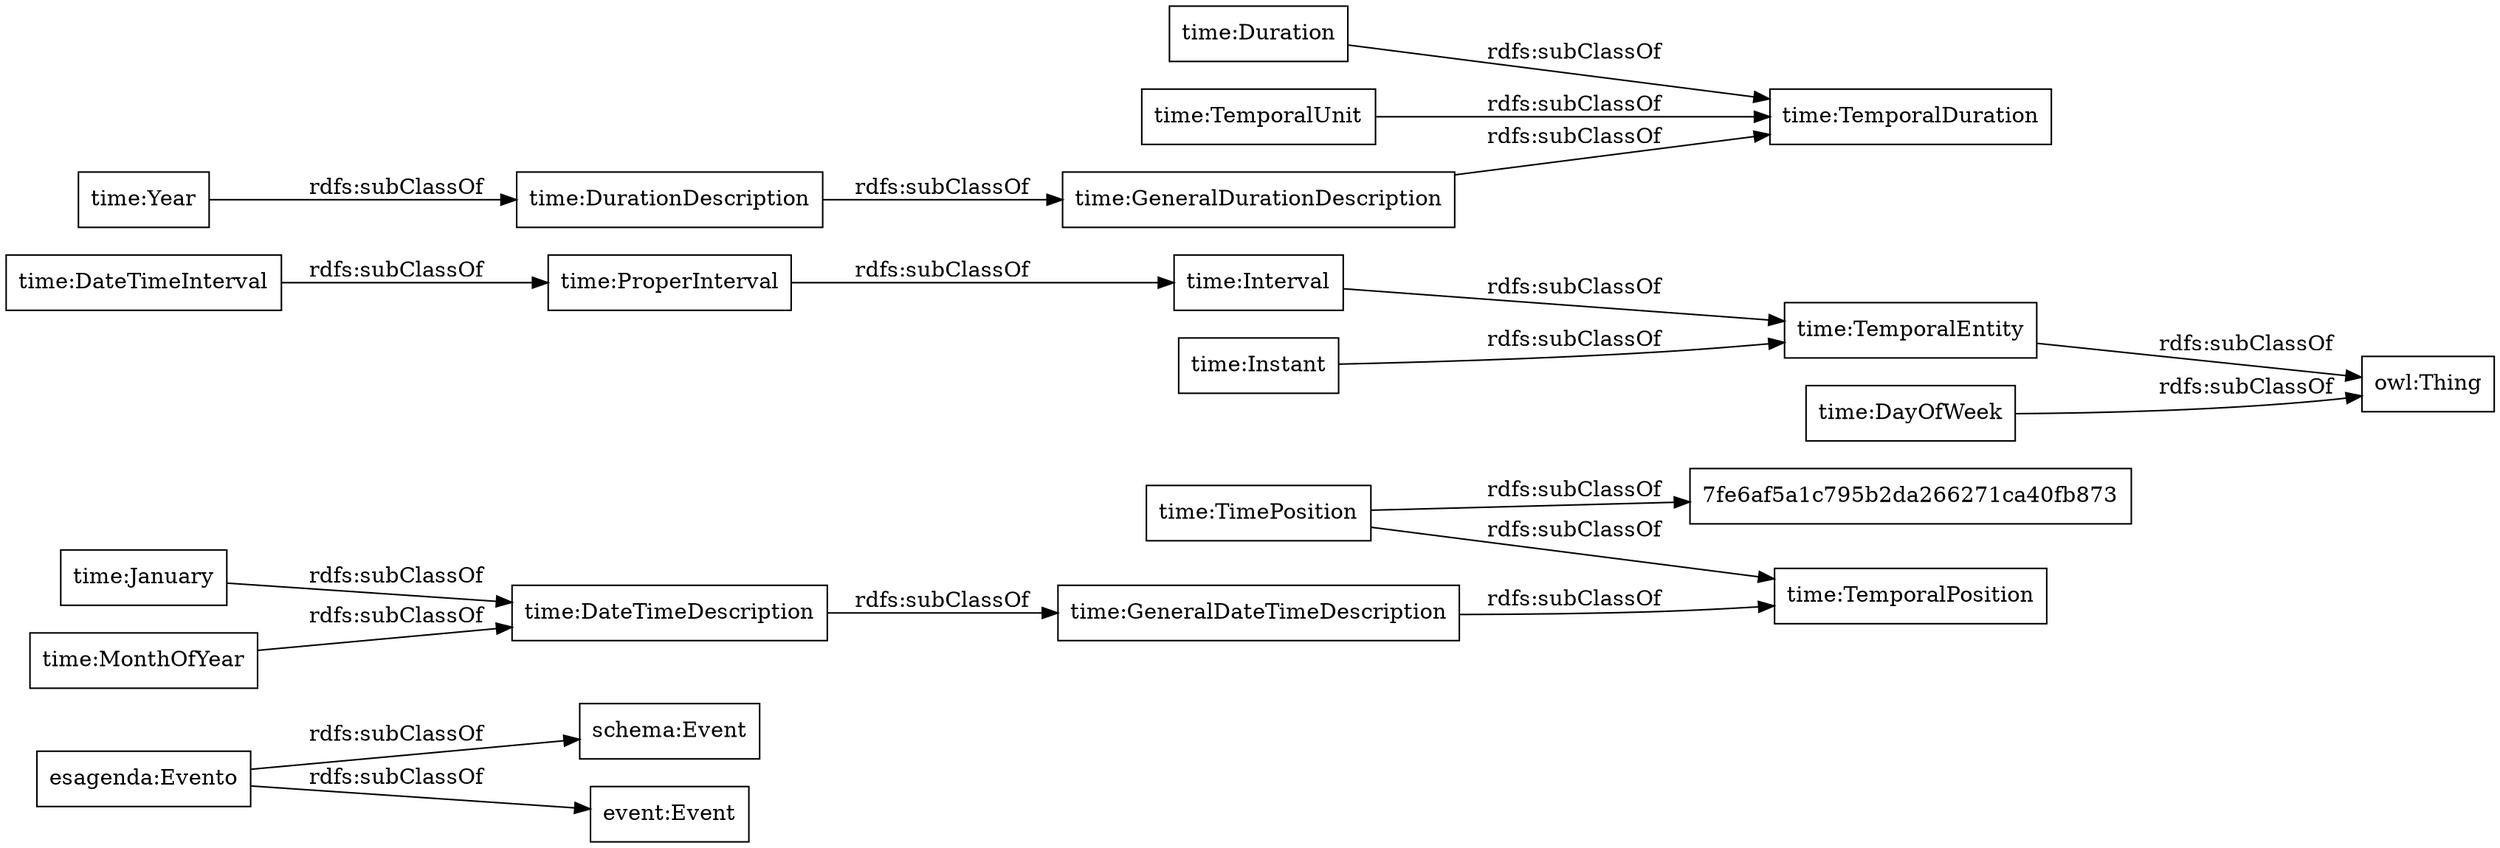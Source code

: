 digraph ar2dtool_diagram { 
rankdir=LR;
size="1000"
node [shape = rectangle, color="black"]; "esagenda:Evento" "schema:Event" "event:Event" "time:GeneralDateTimeDescription" "time:DateTimeInterval" "time:DurationDescription" "time:TemporalDuration" "time:Duration" "time:GeneralDurationDescription" "time:January" "time:ProperInterval" "7fe6af5a1c795b2da266271ca40fb873" "time:TimePosition" "time:TemporalPosition" "time:Interval" "time:TemporalEntity" "time:Year" "time:MonthOfYear" "time:DateTimeDescription" "time:TemporalUnit" "time:Instant" "time:DayOfWeek" ; /*classes style*/
	"time:TemporalEntity" -> "owl:Thing" [ label = "rdfs:subClassOf" ];
	"time:DateTimeInterval" -> "time:ProperInterval" [ label = "rdfs:subClassOf" ];
	"time:DayOfWeek" -> "owl:Thing" [ label = "rdfs:subClassOf" ];
	"time:TemporalUnit" -> "time:TemporalDuration" [ label = "rdfs:subClassOf" ];
	"time:Year" -> "time:DurationDescription" [ label = "rdfs:subClassOf" ];
	"time:Interval" -> "time:TemporalEntity" [ label = "rdfs:subClassOf" ];
	"time:MonthOfYear" -> "time:DateTimeDescription" [ label = "rdfs:subClassOf" ];
	"time:GeneralDurationDescription" -> "time:TemporalDuration" [ label = "rdfs:subClassOf" ];
	"time:GeneralDateTimeDescription" -> "time:TemporalPosition" [ label = "rdfs:subClassOf" ];
	"time:DateTimeDescription" -> "time:GeneralDateTimeDescription" [ label = "rdfs:subClassOf" ];
	"time:DurationDescription" -> "time:GeneralDurationDescription" [ label = "rdfs:subClassOf" ];
	"time:TimePosition" -> "7fe6af5a1c795b2da266271ca40fb873" [ label = "rdfs:subClassOf" ];
	"time:TimePosition" -> "time:TemporalPosition" [ label = "rdfs:subClassOf" ];
	"time:January" -> "time:DateTimeDescription" [ label = "rdfs:subClassOf" ];
	"time:ProperInterval" -> "time:Interval" [ label = "rdfs:subClassOf" ];
	"time:Instant" -> "time:TemporalEntity" [ label = "rdfs:subClassOf" ];
	"esagenda:Evento" -> "schema:Event" [ label = "rdfs:subClassOf" ];
	"esagenda:Evento" -> "event:Event" [ label = "rdfs:subClassOf" ];
	"time:Duration" -> "time:TemporalDuration" [ label = "rdfs:subClassOf" ];

}
